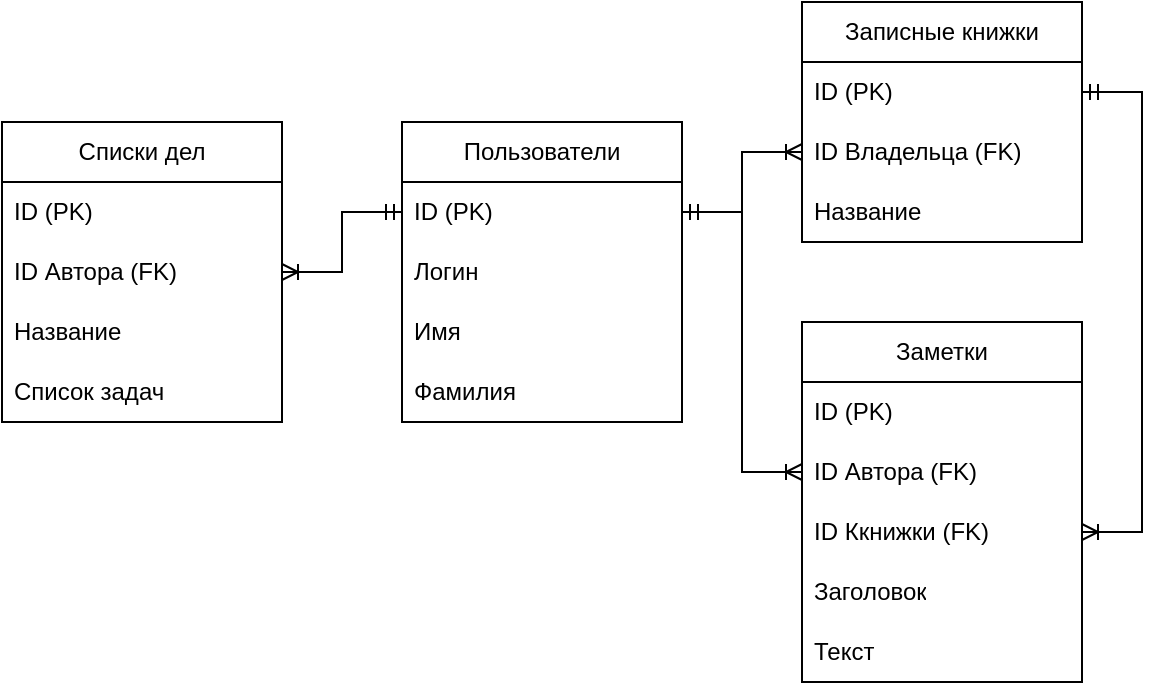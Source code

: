 <mxfile version="22.1.3" type="device" pages="2">
  <diagram id="_JR6FuzM3s2ZYqpNfxdN" name="conceptual">
    <mxGraphModel dx="1674" dy="790" grid="1" gridSize="10" guides="1" tooltips="1" connect="1" arrows="1" fold="1" page="1" pageScale="1" pageWidth="827" pageHeight="1169" math="0" shadow="0">
      <root>
        <mxCell id="0" />
        <mxCell id="1" parent="0" />
        <mxCell id="lh6Kuia1WUCFlnGwFC86-1" value="Списки дел" style="swimlane;fontStyle=0;childLayout=stackLayout;horizontal=1;startSize=30;horizontalStack=0;resizeParent=1;resizeParentMax=0;resizeLast=0;collapsible=1;marginBottom=0;whiteSpace=wrap;html=1;" vertex="1" parent="1">
          <mxGeometry x="40" y="100" width="140" height="150" as="geometry" />
        </mxCell>
        <mxCell id="lh6Kuia1WUCFlnGwFC86-2" value="ID (PK)" style="text;strokeColor=none;fillColor=none;align=left;verticalAlign=middle;spacingLeft=4;spacingRight=4;overflow=hidden;points=[[0,0.5],[1,0.5]];portConstraint=eastwest;rotatable=0;whiteSpace=wrap;html=1;" vertex="1" parent="lh6Kuia1WUCFlnGwFC86-1">
          <mxGeometry y="30" width="140" height="30" as="geometry" />
        </mxCell>
        <mxCell id="lh6Kuia1WUCFlnGwFC86-3" value="ID Автора (FK)" style="text;strokeColor=none;fillColor=none;align=left;verticalAlign=middle;spacingLeft=4;spacingRight=4;overflow=hidden;points=[[0,0.5],[1,0.5]];portConstraint=eastwest;rotatable=0;whiteSpace=wrap;html=1;" vertex="1" parent="lh6Kuia1WUCFlnGwFC86-1">
          <mxGeometry y="60" width="140" height="30" as="geometry" />
        </mxCell>
        <mxCell id="lh6Kuia1WUCFlnGwFC86-4" value="Название" style="text;strokeColor=none;fillColor=none;align=left;verticalAlign=middle;spacingLeft=4;spacingRight=4;overflow=hidden;points=[[0,0.5],[1,0.5]];portConstraint=eastwest;rotatable=0;whiteSpace=wrap;html=1;" vertex="1" parent="lh6Kuia1WUCFlnGwFC86-1">
          <mxGeometry y="90" width="140" height="30" as="geometry" />
        </mxCell>
        <mxCell id="lh6Kuia1WUCFlnGwFC86-5" value="Список задач" style="text;strokeColor=none;fillColor=none;align=left;verticalAlign=middle;spacingLeft=4;spacingRight=4;overflow=hidden;points=[[0,0.5],[1,0.5]];portConstraint=eastwest;rotatable=0;whiteSpace=wrap;html=1;" vertex="1" parent="lh6Kuia1WUCFlnGwFC86-1">
          <mxGeometry y="120" width="140" height="30" as="geometry" />
        </mxCell>
        <mxCell id="lh6Kuia1WUCFlnGwFC86-6" value="Пользователи" style="swimlane;fontStyle=0;childLayout=stackLayout;horizontal=1;startSize=30;horizontalStack=0;resizeParent=1;resizeParentMax=0;resizeLast=0;collapsible=1;marginBottom=0;whiteSpace=wrap;html=1;" vertex="1" parent="1">
          <mxGeometry x="240" y="100" width="140" height="150" as="geometry" />
        </mxCell>
        <mxCell id="lh6Kuia1WUCFlnGwFC86-7" value="ID (PK)" style="text;strokeColor=none;fillColor=none;align=left;verticalAlign=middle;spacingLeft=4;spacingRight=4;overflow=hidden;points=[[0,0.5],[1,0.5]];portConstraint=eastwest;rotatable=0;whiteSpace=wrap;html=1;" vertex="1" parent="lh6Kuia1WUCFlnGwFC86-6">
          <mxGeometry y="30" width="140" height="30" as="geometry" />
        </mxCell>
        <mxCell id="lh6Kuia1WUCFlnGwFC86-8" value="Логин" style="text;strokeColor=none;fillColor=none;align=left;verticalAlign=middle;spacingLeft=4;spacingRight=4;overflow=hidden;points=[[0,0.5],[1,0.5]];portConstraint=eastwest;rotatable=0;whiteSpace=wrap;html=1;" vertex="1" parent="lh6Kuia1WUCFlnGwFC86-6">
          <mxGeometry y="60" width="140" height="30" as="geometry" />
        </mxCell>
        <mxCell id="lh6Kuia1WUCFlnGwFC86-9" value="Имя" style="text;strokeColor=none;fillColor=none;align=left;verticalAlign=middle;spacingLeft=4;spacingRight=4;overflow=hidden;points=[[0,0.5],[1,0.5]];portConstraint=eastwest;rotatable=0;whiteSpace=wrap;html=1;" vertex="1" parent="lh6Kuia1WUCFlnGwFC86-6">
          <mxGeometry y="90" width="140" height="30" as="geometry" />
        </mxCell>
        <mxCell id="lh6Kuia1WUCFlnGwFC86-10" value="Фамилия" style="text;strokeColor=none;fillColor=none;align=left;verticalAlign=middle;spacingLeft=4;spacingRight=4;overflow=hidden;points=[[0,0.5],[1,0.5]];portConstraint=eastwest;rotatable=0;whiteSpace=wrap;html=1;" vertex="1" parent="lh6Kuia1WUCFlnGwFC86-6">
          <mxGeometry y="120" width="140" height="30" as="geometry" />
        </mxCell>
        <mxCell id="lh6Kuia1WUCFlnGwFC86-11" value="Записные книжки" style="swimlane;fontStyle=0;childLayout=stackLayout;horizontal=1;startSize=30;horizontalStack=0;resizeParent=1;resizeParentMax=0;resizeLast=0;collapsible=1;marginBottom=0;whiteSpace=wrap;html=1;" vertex="1" parent="1">
          <mxGeometry x="440" y="40" width="140" height="120" as="geometry" />
        </mxCell>
        <mxCell id="lh6Kuia1WUCFlnGwFC86-12" value="ID (PK)" style="text;strokeColor=none;fillColor=none;align=left;verticalAlign=middle;spacingLeft=4;spacingRight=4;overflow=hidden;points=[[0,0.5],[1,0.5]];portConstraint=eastwest;rotatable=0;whiteSpace=wrap;html=1;" vertex="1" parent="lh6Kuia1WUCFlnGwFC86-11">
          <mxGeometry y="30" width="140" height="30" as="geometry" />
        </mxCell>
        <mxCell id="lh6Kuia1WUCFlnGwFC86-13" value="ID Владельца (FK)" style="text;strokeColor=none;fillColor=none;align=left;verticalAlign=middle;spacingLeft=4;spacingRight=4;overflow=hidden;points=[[0,0.5],[1,0.5]];portConstraint=eastwest;rotatable=0;whiteSpace=wrap;html=1;" vertex="1" parent="lh6Kuia1WUCFlnGwFC86-11">
          <mxGeometry y="60" width="140" height="30" as="geometry" />
        </mxCell>
        <mxCell id="lh6Kuia1WUCFlnGwFC86-14" value="Название" style="text;strokeColor=none;fillColor=none;align=left;verticalAlign=middle;spacingLeft=4;spacingRight=4;overflow=hidden;points=[[0,0.5],[1,0.5]];portConstraint=eastwest;rotatable=0;whiteSpace=wrap;html=1;" vertex="1" parent="lh6Kuia1WUCFlnGwFC86-11">
          <mxGeometry y="90" width="140" height="30" as="geometry" />
        </mxCell>
        <mxCell id="lh6Kuia1WUCFlnGwFC86-15" value="Заметки" style="swimlane;fontStyle=0;childLayout=stackLayout;horizontal=1;startSize=30;horizontalStack=0;resizeParent=1;resizeParentMax=0;resizeLast=0;collapsible=1;marginBottom=0;whiteSpace=wrap;html=1;" vertex="1" parent="1">
          <mxGeometry x="440" y="200" width="140" height="180" as="geometry" />
        </mxCell>
        <mxCell id="lh6Kuia1WUCFlnGwFC86-16" value="ID (PK)" style="text;strokeColor=none;fillColor=none;align=left;verticalAlign=middle;spacingLeft=4;spacingRight=4;overflow=hidden;points=[[0,0.5],[1,0.5]];portConstraint=eastwest;rotatable=0;whiteSpace=wrap;html=1;" vertex="1" parent="lh6Kuia1WUCFlnGwFC86-15">
          <mxGeometry y="30" width="140" height="30" as="geometry" />
        </mxCell>
        <mxCell id="lh6Kuia1WUCFlnGwFC86-17" value="ID Автора (FK)" style="text;strokeColor=none;fillColor=none;align=left;verticalAlign=middle;spacingLeft=4;spacingRight=4;overflow=hidden;points=[[0,0.5],[1,0.5]];portConstraint=eastwest;rotatable=0;whiteSpace=wrap;html=1;" vertex="1" parent="lh6Kuia1WUCFlnGwFC86-15">
          <mxGeometry y="60" width="140" height="30" as="geometry" />
        </mxCell>
        <mxCell id="lh6Kuia1WUCFlnGwFC86-18" value="ID Ккнижки (FK)" style="text;strokeColor=none;fillColor=none;align=left;verticalAlign=middle;spacingLeft=4;spacingRight=4;overflow=hidden;points=[[0,0.5],[1,0.5]];portConstraint=eastwest;rotatable=0;whiteSpace=wrap;html=1;" vertex="1" parent="lh6Kuia1WUCFlnGwFC86-15">
          <mxGeometry y="90" width="140" height="30" as="geometry" />
        </mxCell>
        <mxCell id="lh6Kuia1WUCFlnGwFC86-19" value="Заголовок" style="text;strokeColor=none;fillColor=none;align=left;verticalAlign=middle;spacingLeft=4;spacingRight=4;overflow=hidden;points=[[0,0.5],[1,0.5]];portConstraint=eastwest;rotatable=0;whiteSpace=wrap;html=1;" vertex="1" parent="lh6Kuia1WUCFlnGwFC86-15">
          <mxGeometry y="120" width="140" height="30" as="geometry" />
        </mxCell>
        <mxCell id="lh6Kuia1WUCFlnGwFC86-20" value="Текст" style="text;strokeColor=none;fillColor=none;align=left;verticalAlign=middle;spacingLeft=4;spacingRight=4;overflow=hidden;points=[[0,0.5],[1,0.5]];portConstraint=eastwest;rotatable=0;whiteSpace=wrap;html=1;" vertex="1" parent="lh6Kuia1WUCFlnGwFC86-15">
          <mxGeometry y="150" width="140" height="30" as="geometry" />
        </mxCell>
        <mxCell id="lh6Kuia1WUCFlnGwFC86-21" value="" style="edgeStyle=entityRelationEdgeStyle;fontSize=12;html=1;endArrow=ERoneToMany;startArrow=ERmandOne;rounded=0;exitX=0;exitY=0.5;exitDx=0;exitDy=0;entryX=1;entryY=0.5;entryDx=0;entryDy=0;" edge="1" parent="1" source="lh6Kuia1WUCFlnGwFC86-7" target="lh6Kuia1WUCFlnGwFC86-3">
          <mxGeometry width="100" height="100" relative="1" as="geometry">
            <mxPoint x="320" y="270" as="sourcePoint" />
            <mxPoint x="420" y="170" as="targetPoint" />
          </mxGeometry>
        </mxCell>
        <mxCell id="lh6Kuia1WUCFlnGwFC86-22" value="" style="edgeStyle=entityRelationEdgeStyle;fontSize=12;html=1;endArrow=ERoneToMany;startArrow=ERmandOne;rounded=0;exitX=1;exitY=0.5;exitDx=0;exitDy=0;entryX=0;entryY=0.5;entryDx=0;entryDy=0;" edge="1" parent="1" source="lh6Kuia1WUCFlnGwFC86-7" target="lh6Kuia1WUCFlnGwFC86-13">
          <mxGeometry width="100" height="100" relative="1" as="geometry">
            <mxPoint x="280" y="320" as="sourcePoint" />
            <mxPoint x="220" y="350" as="targetPoint" />
          </mxGeometry>
        </mxCell>
        <mxCell id="lh6Kuia1WUCFlnGwFC86-23" value="" style="edgeStyle=entityRelationEdgeStyle;fontSize=12;html=1;endArrow=ERoneToMany;startArrow=ERmandOne;rounded=0;exitX=1;exitY=0.5;exitDx=0;exitDy=0;entryX=0;entryY=0.5;entryDx=0;entryDy=0;" edge="1" parent="1" source="lh6Kuia1WUCFlnGwFC86-7" target="lh6Kuia1WUCFlnGwFC86-17">
          <mxGeometry width="100" height="100" relative="1" as="geometry">
            <mxPoint x="390" y="155" as="sourcePoint" />
            <mxPoint x="450" y="125" as="targetPoint" />
          </mxGeometry>
        </mxCell>
        <mxCell id="lh6Kuia1WUCFlnGwFC86-24" value="" style="edgeStyle=entityRelationEdgeStyle;fontSize=12;html=1;endArrow=ERoneToMany;startArrow=ERmandOne;rounded=0;exitX=1;exitY=0.5;exitDx=0;exitDy=0;entryX=1;entryY=0.5;entryDx=0;entryDy=0;" edge="1" parent="1" source="lh6Kuia1WUCFlnGwFC86-12" target="lh6Kuia1WUCFlnGwFC86-18">
          <mxGeometry width="100" height="100" relative="1" as="geometry">
            <mxPoint x="390" y="155" as="sourcePoint" />
            <mxPoint x="450" y="285" as="targetPoint" />
          </mxGeometry>
        </mxCell>
      </root>
    </mxGraphModel>
  </diagram>
  <diagram name="logical" id="nTBH_ZYPs64KntU7YD7f">
    <mxGraphModel dx="1674" dy="790" grid="1" gridSize="10" guides="1" tooltips="1" connect="1" arrows="1" fold="1" page="1" pageScale="1" pageWidth="827" pageHeight="1169" math="0" shadow="0">
      <root>
        <mxCell id="0" />
        <mxCell id="1" parent="0" />
        <mxCell id="X30XMKE73vSScPr0sJ_V-1" value="tasklists" style="swimlane;fontStyle=0;childLayout=stackLayout;horizontal=1;startSize=30;horizontalStack=0;resizeParent=1;resizeParentMax=0;resizeLast=0;collapsible=1;marginBottom=0;whiteSpace=wrap;html=1;" vertex="1" parent="1">
          <mxGeometry x="40" y="100" width="140" height="150" as="geometry" />
        </mxCell>
        <mxCell id="X30XMKE73vSScPr0sJ_V-2" value="id: integer (PK)" style="text;strokeColor=none;fillColor=none;align=left;verticalAlign=middle;spacingLeft=4;spacingRight=4;overflow=hidden;points=[[0,0.5],[1,0.5]];portConstraint=eastwest;rotatable=0;whiteSpace=wrap;html=1;" vertex="1" parent="X30XMKE73vSScPr0sJ_V-1">
          <mxGeometry y="30" width="140" height="30" as="geometry" />
        </mxCell>
        <mxCell id="X30XMKE73vSScPr0sJ_V-3" value="author_id: integer (FK)" style="text;strokeColor=none;fillColor=none;align=left;verticalAlign=middle;spacingLeft=4;spacingRight=4;overflow=hidden;points=[[0,0.5],[1,0.5]];portConstraint=eastwest;rotatable=0;whiteSpace=wrap;html=1;" vertex="1" parent="X30XMKE73vSScPr0sJ_V-1">
          <mxGeometry y="60" width="140" height="30" as="geometry" />
        </mxCell>
        <mxCell id="X30XMKE73vSScPr0sJ_V-4" value="title: varchar(64)" style="text;strokeColor=none;fillColor=none;align=left;verticalAlign=middle;spacingLeft=4;spacingRight=4;overflow=hidden;points=[[0,0.5],[1,0.5]];portConstraint=eastwest;rotatable=0;whiteSpace=wrap;html=1;" vertex="1" parent="X30XMKE73vSScPr0sJ_V-1">
          <mxGeometry y="90" width="140" height="30" as="geometry" />
        </mxCell>
        <mxCell id="X30XMKE73vSScPr0sJ_V-5" value="tasks: json" style="text;strokeColor=none;fillColor=none;align=left;verticalAlign=middle;spacingLeft=4;spacingRight=4;overflow=hidden;points=[[0,0.5],[1,0.5]];portConstraint=eastwest;rotatable=0;whiteSpace=wrap;html=1;" vertex="1" parent="X30XMKE73vSScPr0sJ_V-1">
          <mxGeometry y="120" width="140" height="30" as="geometry" />
        </mxCell>
        <mxCell id="X30XMKE73vSScPr0sJ_V-6" value="users" style="swimlane;fontStyle=0;childLayout=stackLayout;horizontal=1;startSize=30;horizontalStack=0;resizeParent=1;resizeParentMax=0;resizeLast=0;collapsible=1;marginBottom=0;whiteSpace=wrap;html=1;" vertex="1" parent="1">
          <mxGeometry x="240" y="100" width="140" height="150" as="geometry" />
        </mxCell>
        <mxCell id="X30XMKE73vSScPr0sJ_V-7" value="id: integer (PK)" style="text;strokeColor=none;fillColor=none;align=left;verticalAlign=middle;spacingLeft=4;spacingRight=4;overflow=hidden;points=[[0,0.5],[1,0.5]];portConstraint=eastwest;rotatable=0;whiteSpace=wrap;html=1;" vertex="1" parent="X30XMKE73vSScPr0sJ_V-6">
          <mxGeometry y="30" width="140" height="30" as="geometry" />
        </mxCell>
        <mxCell id="X30XMKE73vSScPr0sJ_V-8" value="username: varchar(32)" style="text;strokeColor=none;fillColor=none;align=left;verticalAlign=middle;spacingLeft=4;spacingRight=4;overflow=hidden;points=[[0,0.5],[1,0.5]];portConstraint=eastwest;rotatable=0;whiteSpace=wrap;html=1;" vertex="1" parent="X30XMKE73vSScPr0sJ_V-6">
          <mxGeometry y="60" width="140" height="30" as="geometry" />
        </mxCell>
        <mxCell id="X30XMKE73vSScPr0sJ_V-9" value="first_name: varchar(64)" style="text;strokeColor=none;fillColor=none;align=left;verticalAlign=middle;spacingLeft=4;spacingRight=4;overflow=hidden;points=[[0,0.5],[1,0.5]];portConstraint=eastwest;rotatable=0;whiteSpace=wrap;html=1;" vertex="1" parent="X30XMKE73vSScPr0sJ_V-6">
          <mxGeometry y="90" width="140" height="30" as="geometry" />
        </mxCell>
        <mxCell id="X30XMKE73vSScPr0sJ_V-10" value="last_name: varchar(64)" style="text;strokeColor=none;fillColor=none;align=left;verticalAlign=middle;spacingLeft=4;spacingRight=4;overflow=hidden;points=[[0,0.5],[1,0.5]];portConstraint=eastwest;rotatable=0;whiteSpace=wrap;html=1;" vertex="1" parent="X30XMKE73vSScPr0sJ_V-6">
          <mxGeometry y="120" width="140" height="30" as="geometry" />
        </mxCell>
        <mxCell id="X30XMKE73vSScPr0sJ_V-11" value="books" style="swimlane;fontStyle=0;childLayout=stackLayout;horizontal=1;startSize=30;horizontalStack=0;resizeParent=1;resizeParentMax=0;resizeLast=0;collapsible=1;marginBottom=0;whiteSpace=wrap;html=1;" vertex="1" parent="1">
          <mxGeometry x="440" y="40" width="140" height="120" as="geometry" />
        </mxCell>
        <mxCell id="X30XMKE73vSScPr0sJ_V-12" value="id: integer (PK)" style="text;strokeColor=none;fillColor=none;align=left;verticalAlign=middle;spacingLeft=4;spacingRight=4;overflow=hidden;points=[[0,0.5],[1,0.5]];portConstraint=eastwest;rotatable=0;whiteSpace=wrap;html=1;" vertex="1" parent="X30XMKE73vSScPr0sJ_V-11">
          <mxGeometry y="30" width="140" height="30" as="geometry" />
        </mxCell>
        <mxCell id="X30XMKE73vSScPr0sJ_V-13" value="owner_id: integer (FK)" style="text;strokeColor=none;fillColor=none;align=left;verticalAlign=middle;spacingLeft=4;spacingRight=4;overflow=hidden;points=[[0,0.5],[1,0.5]];portConstraint=eastwest;rotatable=0;whiteSpace=wrap;html=1;" vertex="1" parent="X30XMKE73vSScPr0sJ_V-11">
          <mxGeometry y="60" width="140" height="30" as="geometry" />
        </mxCell>
        <mxCell id="X30XMKE73vSScPr0sJ_V-14" value="title: varchar(64)" style="text;strokeColor=none;fillColor=none;align=left;verticalAlign=middle;spacingLeft=4;spacingRight=4;overflow=hidden;points=[[0,0.5],[1,0.5]];portConstraint=eastwest;rotatable=0;whiteSpace=wrap;html=1;" vertex="1" parent="X30XMKE73vSScPr0sJ_V-11">
          <mxGeometry y="90" width="140" height="30" as="geometry" />
        </mxCell>
        <mxCell id="X30XMKE73vSScPr0sJ_V-16" value="notes" style="swimlane;fontStyle=0;childLayout=stackLayout;horizontal=1;startSize=30;horizontalStack=0;resizeParent=1;resizeParentMax=0;resizeLast=0;collapsible=1;marginBottom=0;whiteSpace=wrap;html=1;" vertex="1" parent="1">
          <mxGeometry x="440" y="200" width="140" height="180" as="geometry" />
        </mxCell>
        <mxCell id="X30XMKE73vSScPr0sJ_V-17" value="id: integer (PK)" style="text;strokeColor=none;fillColor=none;align=left;verticalAlign=middle;spacingLeft=4;spacingRight=4;overflow=hidden;points=[[0,0.5],[1,0.5]];portConstraint=eastwest;rotatable=0;whiteSpace=wrap;html=1;" vertex="1" parent="X30XMKE73vSScPr0sJ_V-16">
          <mxGeometry y="30" width="140" height="30" as="geometry" />
        </mxCell>
        <mxCell id="X30XMKE73vSScPr0sJ_V-18" value="author_id: integer (FK)" style="text;strokeColor=none;fillColor=none;align=left;verticalAlign=middle;spacingLeft=4;spacingRight=4;overflow=hidden;points=[[0,0.5],[1,0.5]];portConstraint=eastwest;rotatable=0;whiteSpace=wrap;html=1;" vertex="1" parent="X30XMKE73vSScPr0sJ_V-16">
          <mxGeometry y="60" width="140" height="30" as="geometry" />
        </mxCell>
        <mxCell id="X30XMKE73vSScPr0sJ_V-20" value="book_id: integer (FK)" style="text;strokeColor=none;fillColor=none;align=left;verticalAlign=middle;spacingLeft=4;spacingRight=4;overflow=hidden;points=[[0,0.5],[1,0.5]];portConstraint=eastwest;rotatable=0;whiteSpace=wrap;html=1;" vertex="1" parent="X30XMKE73vSScPr0sJ_V-16">
          <mxGeometry y="90" width="140" height="30" as="geometry" />
        </mxCell>
        <mxCell id="X30XMKE73vSScPr0sJ_V-19" value="title: varchar(64)" style="text;strokeColor=none;fillColor=none;align=left;verticalAlign=middle;spacingLeft=4;spacingRight=4;overflow=hidden;points=[[0,0.5],[1,0.5]];portConstraint=eastwest;rotatable=0;whiteSpace=wrap;html=1;" vertex="1" parent="X30XMKE73vSScPr0sJ_V-16">
          <mxGeometry y="120" width="140" height="30" as="geometry" />
        </mxCell>
        <mxCell id="X30XMKE73vSScPr0sJ_V-21" value="text: text" style="text;strokeColor=none;fillColor=none;align=left;verticalAlign=middle;spacingLeft=4;spacingRight=4;overflow=hidden;points=[[0,0.5],[1,0.5]];portConstraint=eastwest;rotatable=0;whiteSpace=wrap;html=1;" vertex="1" parent="X30XMKE73vSScPr0sJ_V-16">
          <mxGeometry y="150" width="140" height="30" as="geometry" />
        </mxCell>
        <mxCell id="X30XMKE73vSScPr0sJ_V-22" value="" style="edgeStyle=entityRelationEdgeStyle;fontSize=12;html=1;endArrow=ERoneToMany;startArrow=ERmandOne;rounded=0;exitX=0;exitY=0.5;exitDx=0;exitDy=0;entryX=1;entryY=0.5;entryDx=0;entryDy=0;" edge="1" parent="1" source="X30XMKE73vSScPr0sJ_V-7" target="X30XMKE73vSScPr0sJ_V-3">
          <mxGeometry width="100" height="100" relative="1" as="geometry">
            <mxPoint x="320" y="270" as="sourcePoint" />
            <mxPoint x="420" y="170" as="targetPoint" />
          </mxGeometry>
        </mxCell>
        <mxCell id="X30XMKE73vSScPr0sJ_V-23" value="" style="edgeStyle=entityRelationEdgeStyle;fontSize=12;html=1;endArrow=ERoneToMany;startArrow=ERmandOne;rounded=0;exitX=1;exitY=0.5;exitDx=0;exitDy=0;entryX=0;entryY=0.5;entryDx=0;entryDy=0;" edge="1" parent="1" source="X30XMKE73vSScPr0sJ_V-7" target="X30XMKE73vSScPr0sJ_V-13">
          <mxGeometry width="100" height="100" relative="1" as="geometry">
            <mxPoint x="280" y="320" as="sourcePoint" />
            <mxPoint x="220" y="350" as="targetPoint" />
          </mxGeometry>
        </mxCell>
        <mxCell id="X30XMKE73vSScPr0sJ_V-24" value="" style="edgeStyle=entityRelationEdgeStyle;fontSize=12;html=1;endArrow=ERoneToMany;startArrow=ERmandOne;rounded=0;exitX=1;exitY=0.5;exitDx=0;exitDy=0;entryX=0;entryY=0.5;entryDx=0;entryDy=0;" edge="1" parent="1" source="X30XMKE73vSScPr0sJ_V-7" target="X30XMKE73vSScPr0sJ_V-18">
          <mxGeometry width="100" height="100" relative="1" as="geometry">
            <mxPoint x="390" y="155" as="sourcePoint" />
            <mxPoint x="450" y="125" as="targetPoint" />
          </mxGeometry>
        </mxCell>
        <mxCell id="X30XMKE73vSScPr0sJ_V-25" value="" style="edgeStyle=entityRelationEdgeStyle;fontSize=12;html=1;endArrow=ERoneToMany;startArrow=ERmandOne;rounded=0;exitX=1;exitY=0.5;exitDx=0;exitDy=0;entryX=1;entryY=0.5;entryDx=0;entryDy=0;" edge="1" parent="1" source="X30XMKE73vSScPr0sJ_V-12" target="X30XMKE73vSScPr0sJ_V-20">
          <mxGeometry width="100" height="100" relative="1" as="geometry">
            <mxPoint x="390" y="155" as="sourcePoint" />
            <mxPoint x="450" y="285" as="targetPoint" />
          </mxGeometry>
        </mxCell>
      </root>
    </mxGraphModel>
  </diagram>
</mxfile>
